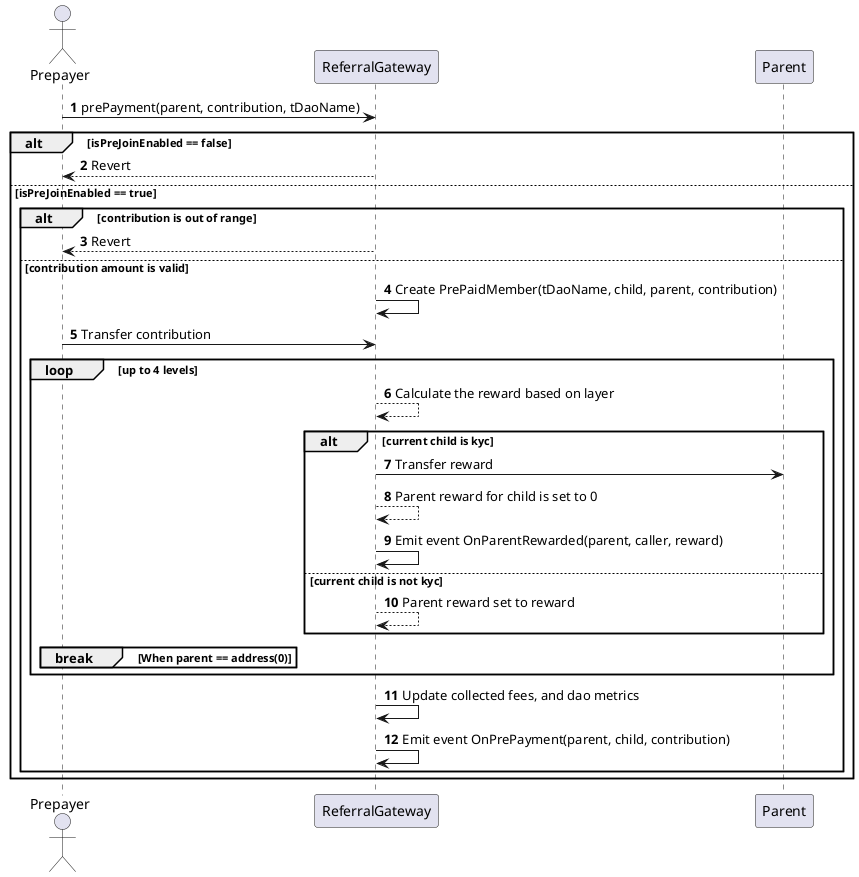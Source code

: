 @startuml Referrals and Prepayments
autonumber

actor Prepayer

Prepayer -> ReferralGateway: prePayment(parent, contribution, tDaoName)

alt isPreJoinEnabled == false
    ReferralGateway --> Prepayer: Revert

else isPreJoinEnabled == true

    alt contribution is out of range
        ReferralGateway --> Prepayer: Revert

    else contribution amount is valid
        ReferralGateway -> ReferralGateway: Create PrePaidMember(tDaoName, child, parent, contribution)
        Prepayer -> ReferralGateway: Transfer contribution

        loop up to 4 levels
            ReferralGateway --> ReferralGateway: Calculate the reward based on layer
                    
            alt current child is kyc
                ReferralGateway -> Parent: Transfer reward
                ReferralGateway --> ReferralGateway: Parent reward for child is set to 0
                ReferralGateway -> ReferralGateway: Emit event OnParentRewarded(parent, caller, reward)
                    
            else current child is not kyc
                ReferralGateway --> ReferralGateway: Parent reward set to reward                   
            end

        break When parent == address(0)
        end
    end
        
        ReferralGateway -> ReferralGateway: Update collected fees, and dao metrics
        ReferralGateway -> ReferralGateway: Emit event OnPrePayment(parent, child, contribution)
    end
end

@enduml    
